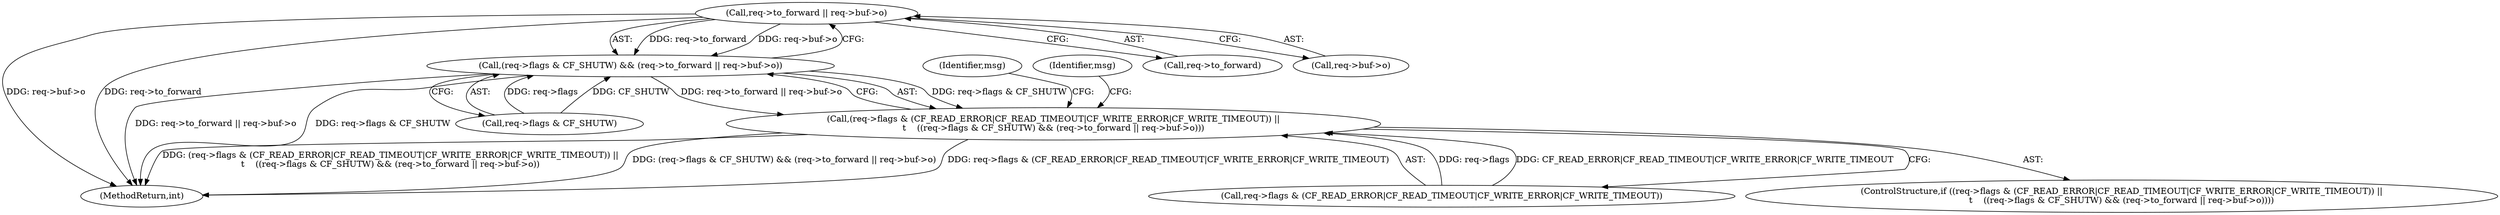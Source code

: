 digraph "0_haproxy_b4d05093bc89f71377230228007e69a1434c1a0c_0@pointer" {
"1000182" [label="(Call,req->to_forward || req->buf->o)"];
"1000176" [label="(Call,(req->flags & CF_SHUTW) && (req->to_forward || req->buf->o))"];
"1000164" [label="(Call,(req->flags & (CF_READ_ERROR|CF_READ_TIMEOUT|CF_WRITE_ERROR|CF_WRITE_TIMEOUT)) ||\n\t    ((req->flags & CF_SHUTW) && (req->to_forward || req->buf->o)))"];
"1000183" [label="(Call,req->to_forward)"];
"1000182" [label="(Call,req->to_forward || req->buf->o)"];
"1000176" [label="(Call,(req->flags & CF_SHUTW) && (req->to_forward || req->buf->o))"];
"1000204" [label="(Identifier,msg)"];
"1001006" [label="(MethodReturn,int)"];
"1000165" [label="(Call,req->flags & (CF_READ_ERROR|CF_READ_TIMEOUT|CF_WRITE_ERROR|CF_WRITE_TIMEOUT))"];
"1000163" [label="(ControlStructure,if ((req->flags & (CF_READ_ERROR|CF_READ_TIMEOUT|CF_WRITE_ERROR|CF_WRITE_TIMEOUT)) ||\n\t    ((req->flags & CF_SHUTW) && (req->to_forward || req->buf->o))))"];
"1000164" [label="(Call,(req->flags & (CF_READ_ERROR|CF_READ_TIMEOUT|CF_WRITE_ERROR|CF_WRITE_TIMEOUT)) ||\n\t    ((req->flags & CF_SHUTW) && (req->to_forward || req->buf->o)))"];
"1000186" [label="(Call,req->buf->o)"];
"1000177" [label="(Call,req->flags & CF_SHUTW)"];
"1000194" [label="(Identifier,msg)"];
"1000182" -> "1000176"  [label="AST: "];
"1000182" -> "1000183"  [label="CFG: "];
"1000182" -> "1000186"  [label="CFG: "];
"1000183" -> "1000182"  [label="AST: "];
"1000186" -> "1000182"  [label="AST: "];
"1000176" -> "1000182"  [label="CFG: "];
"1000182" -> "1001006"  [label="DDG: req->buf->o"];
"1000182" -> "1001006"  [label="DDG: req->to_forward"];
"1000182" -> "1000176"  [label="DDG: req->to_forward"];
"1000182" -> "1000176"  [label="DDG: req->buf->o"];
"1000176" -> "1000164"  [label="AST: "];
"1000176" -> "1000177"  [label="CFG: "];
"1000177" -> "1000176"  [label="AST: "];
"1000164" -> "1000176"  [label="CFG: "];
"1000176" -> "1001006"  [label="DDG: req->to_forward || req->buf->o"];
"1000176" -> "1001006"  [label="DDG: req->flags & CF_SHUTW"];
"1000176" -> "1000164"  [label="DDG: req->flags & CF_SHUTW"];
"1000176" -> "1000164"  [label="DDG: req->to_forward || req->buf->o"];
"1000177" -> "1000176"  [label="DDG: req->flags"];
"1000177" -> "1000176"  [label="DDG: CF_SHUTW"];
"1000164" -> "1000163"  [label="AST: "];
"1000164" -> "1000165"  [label="CFG: "];
"1000165" -> "1000164"  [label="AST: "];
"1000194" -> "1000164"  [label="CFG: "];
"1000204" -> "1000164"  [label="CFG: "];
"1000164" -> "1001006"  [label="DDG: (req->flags & (CF_READ_ERROR|CF_READ_TIMEOUT|CF_WRITE_ERROR|CF_WRITE_TIMEOUT)) ||\n\t    ((req->flags & CF_SHUTW) && (req->to_forward || req->buf->o))"];
"1000164" -> "1001006"  [label="DDG: (req->flags & CF_SHUTW) && (req->to_forward || req->buf->o)"];
"1000164" -> "1001006"  [label="DDG: req->flags & (CF_READ_ERROR|CF_READ_TIMEOUT|CF_WRITE_ERROR|CF_WRITE_TIMEOUT)"];
"1000165" -> "1000164"  [label="DDG: req->flags"];
"1000165" -> "1000164"  [label="DDG: CF_READ_ERROR|CF_READ_TIMEOUT|CF_WRITE_ERROR|CF_WRITE_TIMEOUT"];
}
